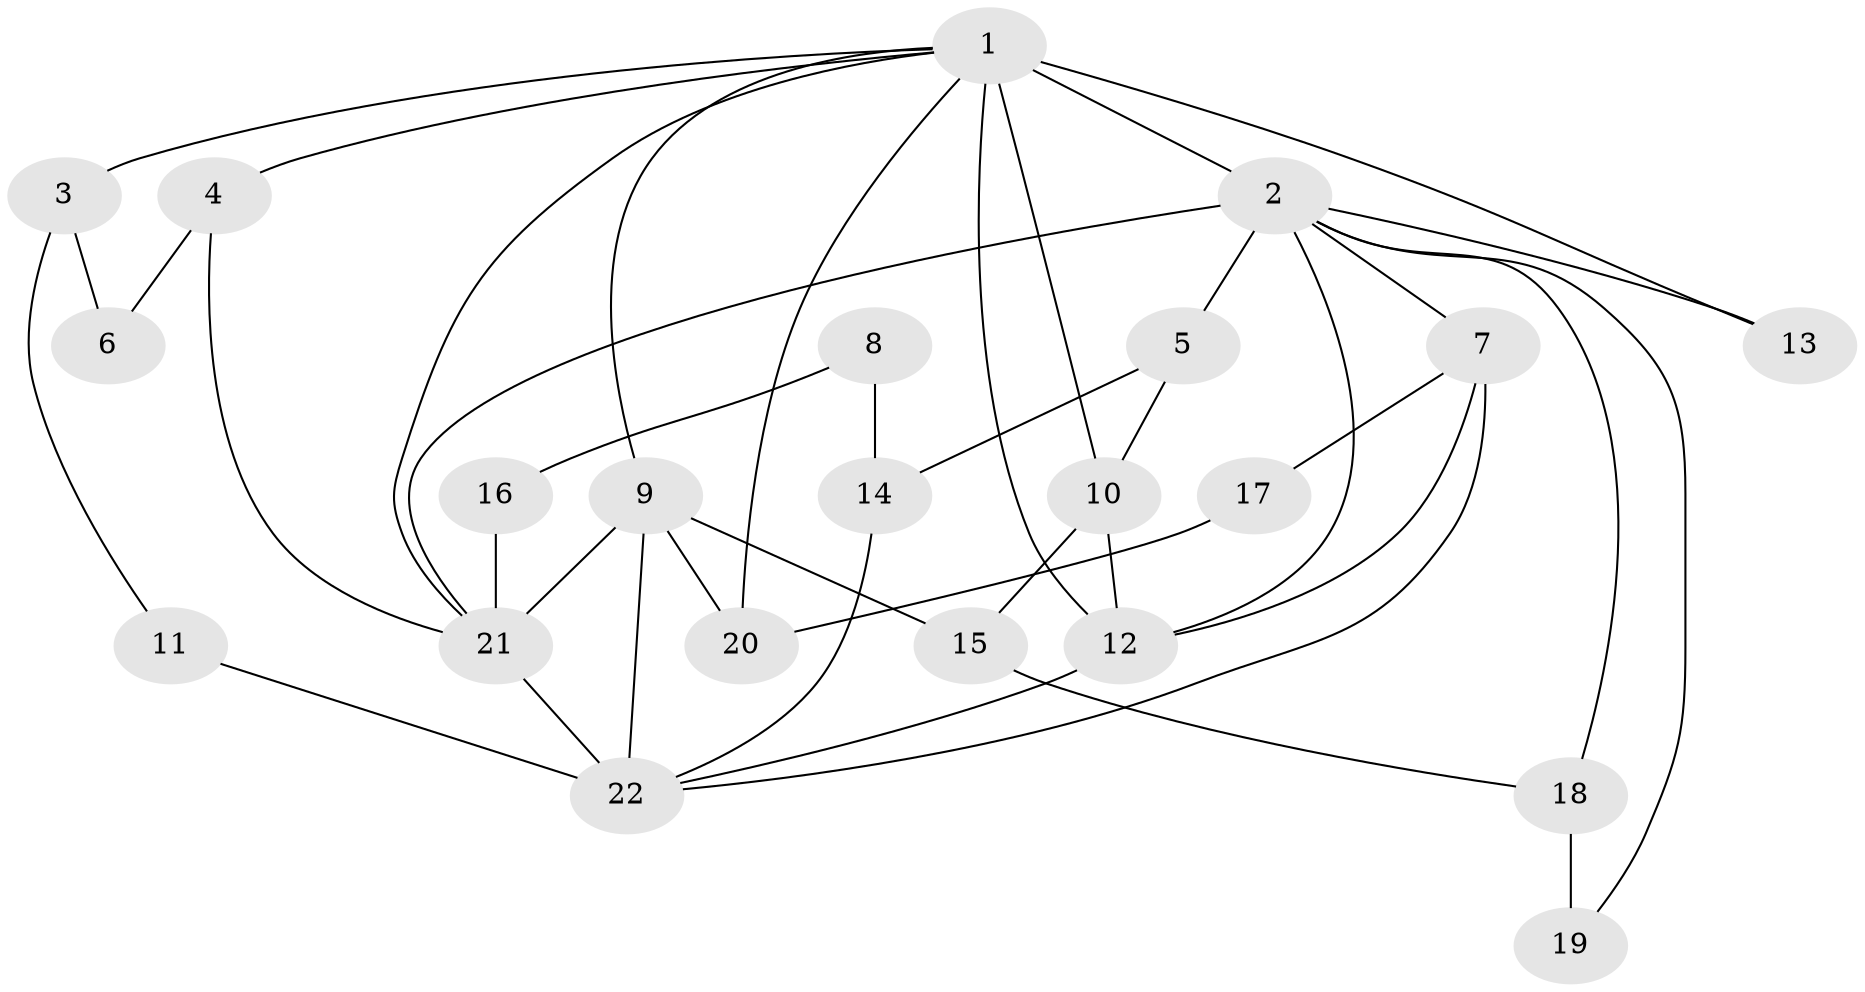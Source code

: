 // original degree distribution, {6: 0.0410958904109589, 5: 0.0821917808219178, 4: 0.136986301369863, 3: 0.2191780821917808, 2: 0.2876712328767123, 8: 0.0136986301369863, 1: 0.2191780821917808}
// Generated by graph-tools (version 1.1) at 2025/36/03/04/25 23:36:02]
// undirected, 22 vertices, 41 edges
graph export_dot {
  node [color=gray90,style=filled];
  1;
  2;
  3;
  4;
  5;
  6;
  7;
  8;
  9;
  10;
  11;
  12;
  13;
  14;
  15;
  16;
  17;
  18;
  19;
  20;
  21;
  22;
  1 -- 2 [weight=3.0];
  1 -- 3 [weight=2.0];
  1 -- 4 [weight=1.0];
  1 -- 9 [weight=1.0];
  1 -- 10 [weight=1.0];
  1 -- 12 [weight=2.0];
  1 -- 13 [weight=1.0];
  1 -- 20 [weight=1.0];
  1 -- 21 [weight=1.0];
  2 -- 5 [weight=1.0];
  2 -- 7 [weight=1.0];
  2 -- 12 [weight=1.0];
  2 -- 13 [weight=1.0];
  2 -- 18 [weight=1.0];
  2 -- 19 [weight=1.0];
  2 -- 21 [weight=1.0];
  3 -- 6 [weight=1.0];
  3 -- 11 [weight=1.0];
  4 -- 6 [weight=1.0];
  4 -- 21 [weight=1.0];
  5 -- 10 [weight=1.0];
  5 -- 14 [weight=1.0];
  7 -- 12 [weight=1.0];
  7 -- 17 [weight=1.0];
  7 -- 22 [weight=1.0];
  8 -- 14 [weight=1.0];
  8 -- 16 [weight=1.0];
  9 -- 15 [weight=2.0];
  9 -- 20 [weight=1.0];
  9 -- 21 [weight=1.0];
  9 -- 22 [weight=1.0];
  10 -- 12 [weight=1.0];
  10 -- 15 [weight=1.0];
  11 -- 22 [weight=1.0];
  12 -- 22 [weight=1.0];
  14 -- 22 [weight=1.0];
  15 -- 18 [weight=1.0];
  16 -- 21 [weight=2.0];
  17 -- 20 [weight=1.0];
  18 -- 19 [weight=2.0];
  21 -- 22 [weight=2.0];
}

